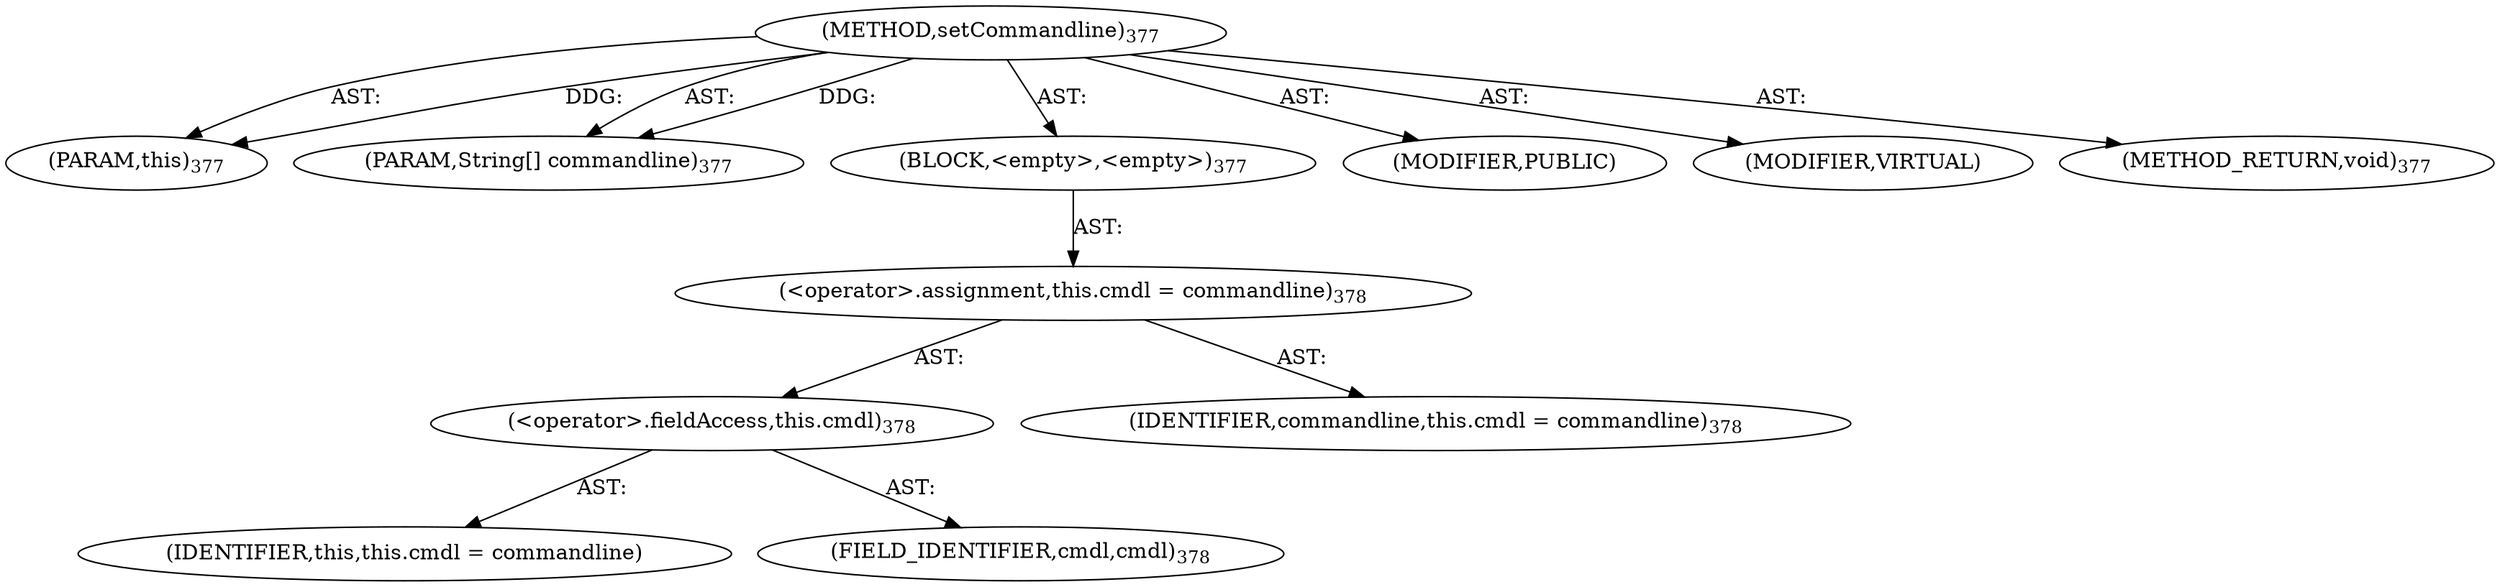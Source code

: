 digraph "setCommandline" {  
"111669149705" [label = <(METHOD,setCommandline)<SUB>377</SUB>> ]
"115964117030" [label = <(PARAM,this)<SUB>377</SUB>> ]
"115964117031" [label = <(PARAM,String[] commandline)<SUB>377</SUB>> ]
"25769803825" [label = <(BLOCK,&lt;empty&gt;,&lt;empty&gt;)<SUB>377</SUB>> ]
"30064771210" [label = <(&lt;operator&gt;.assignment,this.cmdl = commandline)<SUB>378</SUB>> ]
"30064771211" [label = <(&lt;operator&gt;.fieldAccess,this.cmdl)<SUB>378</SUB>> ]
"68719476873" [label = <(IDENTIFIER,this,this.cmdl = commandline)> ]
"55834574871" [label = <(FIELD_IDENTIFIER,cmdl,cmdl)<SUB>378</SUB>> ]
"68719476874" [label = <(IDENTIFIER,commandline,this.cmdl = commandline)<SUB>378</SUB>> ]
"133143986216" [label = <(MODIFIER,PUBLIC)> ]
"133143986217" [label = <(MODIFIER,VIRTUAL)> ]
"128849018889" [label = <(METHOD_RETURN,void)<SUB>377</SUB>> ]
  "111669149705" -> "115964117030"  [ label = "AST: "] 
  "111669149705" -> "115964117031"  [ label = "AST: "] 
  "111669149705" -> "25769803825"  [ label = "AST: "] 
  "111669149705" -> "133143986216"  [ label = "AST: "] 
  "111669149705" -> "133143986217"  [ label = "AST: "] 
  "111669149705" -> "128849018889"  [ label = "AST: "] 
  "25769803825" -> "30064771210"  [ label = "AST: "] 
  "30064771210" -> "30064771211"  [ label = "AST: "] 
  "30064771210" -> "68719476874"  [ label = "AST: "] 
  "30064771211" -> "68719476873"  [ label = "AST: "] 
  "30064771211" -> "55834574871"  [ label = "AST: "] 
  "111669149705" -> "115964117030"  [ label = "DDG: "] 
  "111669149705" -> "115964117031"  [ label = "DDG: "] 
}
